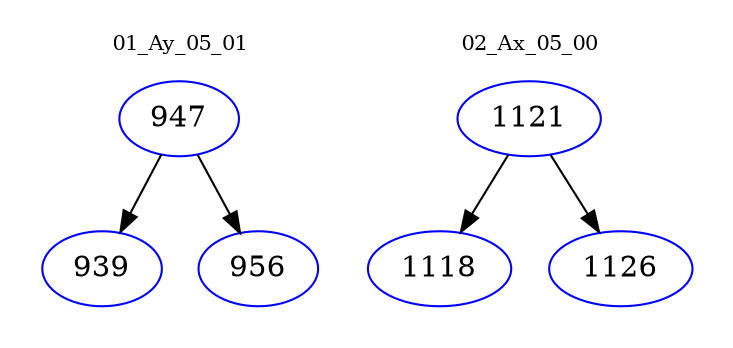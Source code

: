 digraph{
subgraph cluster_0 {
color = white
label = "01_Ay_05_01";
fontsize=10;
T0_947 [label="947", color="blue"]
T0_947 -> T0_939 [color="black"]
T0_939 [label="939", color="blue"]
T0_947 -> T0_956 [color="black"]
T0_956 [label="956", color="blue"]
}
subgraph cluster_1 {
color = white
label = "02_Ax_05_00";
fontsize=10;
T1_1121 [label="1121", color="blue"]
T1_1121 -> T1_1118 [color="black"]
T1_1118 [label="1118", color="blue"]
T1_1121 -> T1_1126 [color="black"]
T1_1126 [label="1126", color="blue"]
}
}
